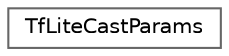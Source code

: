 digraph "Graphical Class Hierarchy"
{
 // LATEX_PDF_SIZE
  bgcolor="transparent";
  edge [fontname=Helvetica,fontsize=10,labelfontname=Helvetica,labelfontsize=10];
  node [fontname=Helvetica,fontsize=10,shape=box,height=0.2,width=0.4];
  rankdir="LR";
  Node0 [id="Node000000",label="TfLiteCastParams",height=0.2,width=0.4,color="grey40", fillcolor="white", style="filled",URL="$struct_tf_lite_cast_params.html",tooltip=" "];
}
